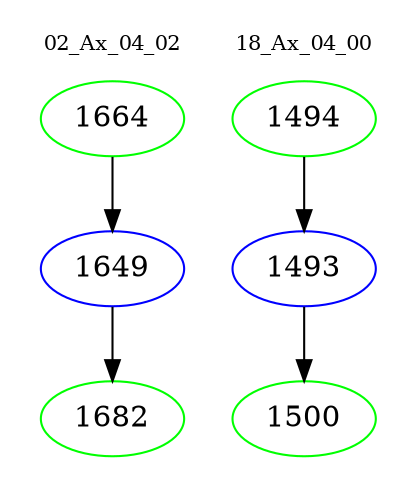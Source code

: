 digraph{
subgraph cluster_0 {
color = white
label = "02_Ax_04_02";
fontsize=10;
T0_1664 [label="1664", color="green"]
T0_1664 -> T0_1649 [color="black"]
T0_1649 [label="1649", color="blue"]
T0_1649 -> T0_1682 [color="black"]
T0_1682 [label="1682", color="green"]
}
subgraph cluster_1 {
color = white
label = "18_Ax_04_00";
fontsize=10;
T1_1494 [label="1494", color="green"]
T1_1494 -> T1_1493 [color="black"]
T1_1493 [label="1493", color="blue"]
T1_1493 -> T1_1500 [color="black"]
T1_1500 [label="1500", color="green"]
}
}
